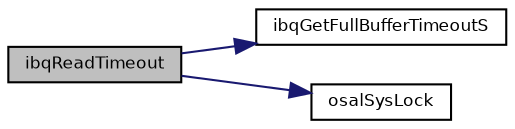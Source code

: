 digraph "ibqReadTimeout"
{
  bgcolor="transparent";
  edge [fontname="Helvetica",fontsize="8",labelfontname="Helvetica",labelfontsize="8"];
  node [fontname="Helvetica",fontsize="8",shape=record];
  rankdir="LR";
  Node20 [label="ibqReadTimeout",height=0.2,width=0.4,color="black", fillcolor="grey75", style="filled", fontcolor="black"];
  Node20 -> Node21 [color="midnightblue",fontsize="8",style="solid",fontname="Helvetica"];
  Node21 [label="ibqGetFullBufferTimeoutS",height=0.2,width=0.4,color="black",URL="$group___h_a_l___b_u_f_f_e_r_s.html#gab15c822e09c04d8ab8a6173dc5c86b04",tooltip="Gets the next filled buffer from the queue. "];
  Node20 -> Node22 [color="midnightblue",fontsize="8",style="solid",fontname="Helvetica"];
  Node22 [label="osalSysLock",height=0.2,width=0.4,color="black",URL="$group___o_s_a_l.html#ga0cb5e528b0114b4ca61c2eb65a0515fa",tooltip="Enters a critical zone from thread context. "];
}
